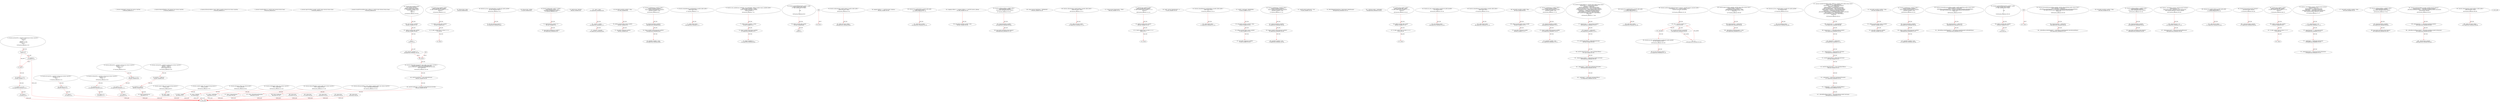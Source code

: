 digraph  {
13 [label="2_ function totalSupply() external view returns (uint256);\n13-function_definition-3-3", method="totalSupply()", type_label=function_definition];
21 [label="3_ function balanceOf(address who) external view returns (uint256);\n21-function_definition-4-4", method="balanceOf(address who)", type_label=function_definition];
33 [label="4_ function allowance(address owner, address spender) external view returns (uint256);\n33-function_definition-5-5", method="allowance(address owner,address spender)", type_label=function_definition];
49 [label="5_ function transfer(address to, uint256 value) external returns (bool);\n49-function_definition-6-6", method="transfer(address to,uint256 value)", type_label=function_definition];
64 [label="6_ function approve(address spender, uint256 value) external returns (bool);\n64-function_definition-7-7", method="approve(address spender,uint256 value)", type_label=function_definition];
79 [label="7_ function transferFrom(address from, address to, uint256 value) external returns (bool);\n79-function_definition-8-8", method="transferFrom(address from,address to,uint256 value)", type_label=function_definition];
129 [label="12_ function mul(uint256 a, uint256 b) internal pure returns (uint256) {\n    if (a == 0) {\n      return 0;\n    }\n    uint256 c = a * b;\n    assert(c / a == b);\n    return c;\n  }\n129-function_definition-13-20", method="mul(uint256 a,uint256 b)", type_label=function_definition];
146 [label="13_ if_a == 0\n146-if-14-16", method="mul(uint256 a,uint256 b)", type_label=if];
2062 [label="13_ end_if", method="mul(uint256 a,uint256 b)", type_label=end_if];
151 [label="14_ return 0;\n151-return-15-15", method="mul(uint256 a,uint256 b)", type_label=return];
153 [label="16_ uint256 c = a * b;\n153-new_variable-17-17", method="mul(uint256 a,uint256 b)", type_label=new_variable];
161 [label="17_ assert(c / a == b);\n161-expression_statement-18-18", method="mul(uint256 a,uint256 b)", type_label=expression_statement];
170 [label="18_ return c;\n170-return-19-19", method="mul(uint256 a,uint256 b)", type_label=return];
172 [label="20_ function div(uint256 a, uint256 b) internal pure returns (uint256) {\n    uint256 c = a / b;\n    return c;\n  }\n172-function_definition-21-24", method="div(uint256 a,uint256 b)", type_label=function_definition];
189 [label="21_ uint256 c = a / b;\n189-new_variable-22-22", method="div(uint256 a,uint256 b)", type_label=new_variable];
197 [label="22_ return c;\n197-return-23-23", method="div(uint256 a,uint256 b)", type_label=return];
199 [label="24_ function sub(uint256 a, uint256 b) internal pure returns (uint256) {\n    assert(b <= a);\n    return a - b;\n  }\n199-function_definition-25-28", method="sub(uint256 a,uint256 b)", type_label=function_definition];
216 [label="25_ assert(b <= a);\n216-expression_statement-26-26", method="sub(uint256 a,uint256 b)", type_label=expression_statement];
223 [label="26_ return a - b;\n223-return-27-27", method="sub(uint256 a,uint256 b)", type_label=return];
227 [label="28_ function add(uint256 a, uint256 b) internal pure returns (uint256) {\n    uint256 c = a + b;\n    assert(c >= a);\n    return c;\n  }\n227-function_definition-29-33", method="add(uint256 a,uint256 b)", type_label=function_definition];
244 [label="29_ uint256 c = a + b;\n244-new_variable-30-30", method="add(uint256 a,uint256 b)", type_label=new_variable];
252 [label="30_ assert(c >= a);\n252-expression_statement-31-31", method="add(uint256 a,uint256 b)", type_label=expression_statement];
259 [label="31_ return c;\n259-return-32-32", method="add(uint256 a,uint256 b)", type_label=return];
261 [label="33_ function ceil(uint256 a, uint256 m) internal pure returns (uint256) {\n    uint256 c = add(a,m);\n    uint256 d = sub(c,1);\n    return mul(div(d,m),m);\n  }\n261-function_definition-34-38", method="ceil(uint256 a,uint256 m)", type_label=function_definition];
278 [label="34_ uint256 c = add(a,m);\n278-new_variable-35-35", method="ceil(uint256 a,uint256 m)", type_label=new_variable];
289 [label="35_ uint256 d = sub(c,1);\n289-new_variable-36-36", method="ceil(uint256 a,uint256 m)", type_label=new_variable];
300 [label="36_ return mul(div(d,m),m);\n300-return-37-37", method="ceil(uint256 a,uint256 m)", type_label=return];
318 [label="40_ function bug_unchk43() public{\naddress payable addr_unchk43;\nif (!addr_unchk43.send (10 ether) || 1==1)\n	{revert();}\n}\n318-function_definition-41-45", method="bug_unchk43()", type_label=function_definition];
322 [label="41_ address payable addr_unchk43;\n322-new_variable-42-42", method="bug_unchk43()", type_label=new_variable];
327 [label="42_ if_!addr_unchk43.send (10 ether) || 1==1\n327-if-43-44", method="bug_unchk43()", type_label=if];
2243 [label="42_ end_if", method="bug_unchk43()", type_label=end_if];
343 [label="45_ string private _name;\n343-new_variable-46-46", method="", type_label=new_variable];
348 [label="46_ function my_func_uncheck48(address payable dst) public payable{\n        dst.call.value(msg.value)(\"\");\n    }\n348-function_definition-47-49", method="my_func_uncheck48(address payable dst)", type_label=function_definition];
357 [label="47_ dst.call.value(msg.value)(\"\");\n357-expression_statement-48-48", method="my_func_uncheck48(address payable dst)", type_label=expression_statement];
372 [label="49_ string private _symbol;\n372-new_variable-50-50", method="", type_label=new_variable];
377 [label="50_ function withdrawBal_unchk17 () public{\n	uint64 Balances_unchk17 = 0;\n	msg.sender.send(Balances_unchk17);}\n377-function_definition-51-53", method="withdrawBal_unchk17()", type_label=function_definition];
381 [label="51_ uint64 Balances_unchk17 = 0;\n381-new_variable-52-52", method="withdrawBal_unchk17()", type_label=new_variable];
387 [label="52_ msg.sender.send(Balances_unchk17);\n387-expression_statement-53-53", method="withdrawBal_unchk17()", type_label=expression_statement];
396 [label="53_ uint8 private _decimals;\n396-new_variable-54-54", method="", type_label=new_variable];
415 [label="55_ _name = name;\n415-expression_statement-56-56", method="", type_label=expression_statement];
419 [label="56_ _symbol = symbol;\n419-expression_statement-57-57", method="", type_label=expression_statement];
423 [label="57_ _decimals = decimals;\n423-expression_statement-58-58", method="", type_label=expression_statement];
427 [label="59_ bool public payedOut_unchk32 = false;\n427-new_variable-60-60", method="", type_label=new_variable];
434 [label="60_ address payable public winner_unchk32;\n434-new_variable-61-61", method="", type_label=new_variable];
439 [label="61_ uint public winAmount_unchk32;\n439-new_variable-62-62", method="", type_label=new_variable];
444 [label="62_ function sendToWinner_unchk32() public {\n        require(!payedOut_unchk32);\n        winner_unchk32.send(winAmount_unchk32);\n        payedOut_unchk32 = true;\n    }\n444-function_definition-63-67", method="sendToWinner_unchk32()", type_label=function_definition];
448 [label="63_ require(!payedOut_unchk32);\n448-expression_statement-64-64", method="sendToWinner_unchk32()", type_label=expression_statement];
454 [label="64_ winner_unchk32.send(winAmount_unchk32);\n454-expression_statement-65-65", method="sendToWinner_unchk32()", type_label=expression_statement];
461 [label="65_ payedOut_unchk32 = true;\n461-expression_statement-66-66", method="sendToWinner_unchk32()", type_label=expression_statement];
466 [label="67_ function name() public view returns(string memory) {\n    return _name;\n  }\n466-function_definition-68-70", method="name()", type_label=function_definition];
475 [label="68_ return _name;\n475-return-69-69", method="name()", type_label=return];
477 [label="70_ function unhandledsend_unchk38(address payable callee) public {\n    callee.send(5 ether);\n  }\n477-function_definition-71-73", method="unhandledsend_unchk38(address payable callee)", type_label=function_definition];
485 [label="71_ callee.send(5 ether);\n485-expression_statement-72-72", method="unhandledsend_unchk38(address payable callee)", type_label=expression_statement];
493 [label="73_ function symbol() public view returns(string memory) {\n    return _symbol;\n  }\n493-function_definition-74-76", method="symbol()", type_label=function_definition];
502 [label="74_ return _symbol;\n502-return-75-75", method="symbol()", type_label=return];
504 [label="76_ function cash_unchk46(uint roundIndex, uint subpotIndex, address payable winner_unchk46) public{\n        uint64 subpot_unchk46 = 3 ether;\n        winner_unchk46.send(subpot_unchk46);   \n        subpot_unchk46= 0;\n}\n504-function_definition-77-81", method="cash_unchk46(uint roundIndex,uint subpotIndex,address payable winner_unchk46)", type_label=function_definition];
520 [label="77_ uint64 subpot_unchk46 = 3 ether;\n520-new_variable-78-78", method="cash_unchk46(uint roundIndex,uint subpotIndex,address payable winner_unchk46)", type_label=new_variable];
527 [label="78_ winner_unchk46.send(subpot_unchk46);\n527-expression_statement-79-79", method="cash_unchk46(uint roundIndex,uint subpotIndex,address payable winner_unchk46)", type_label=expression_statement];
534 [label="79_ subpot_unchk46= 0;\n534-expression_statement-80-80", method="cash_unchk46(uint roundIndex,uint subpotIndex,address payable winner_unchk46)", type_label=expression_statement];
538 [label="81_ function decimals() public view returns(uint8) {\n    return _decimals;\n  }\n538-function_definition-82-84", method="decimals()", type_label=function_definition];
547 [label="82_ return _decimals;\n547-return-83-83", method="decimals()", type_label=return];
549 [label="84_ function UncheckedExternalCall_unchk4 () public\n{  address payable addr_unchk4;\n   if (! addr_unchk4.send (42 ether))  \n      { \n      }\n	else\n      { \n      }\n}\n549-function_definition-85-93", method="UncheckedExternalCall_unchk4()", type_label=function_definition];
553 [label="85_ address payable addr_unchk4;\n553-new_variable-86-86", method="UncheckedExternalCall_unchk4()", type_label=new_variable];
558 [label="86_ if\n558-if-87-92", method="UncheckedExternalCall_unchk4()", type_label=if];
2474 [label="86_ end_if", method="UncheckedExternalCall_unchk4()", type_label=end_if];
580 [label="96_ function callnotchecked_unchk37(address payable callee) public {\n    callee.call.value(1 ether);\n  }\n580-function_definition-97-99", method="callnotchecked_unchk37(address payable callee)", type_label=function_definition];
588 [label="97_ callee.call.value(1 ether);\n588-expression_statement-98-98", method="callnotchecked_unchk37(address payable callee)", type_label=expression_statement];
598 [label="99_ mapping (address => uint256) private _balances;\n598-new_variable-100-100", method="", type_label=new_variable];
605 [label="100_ function bug_unchk3(address payable addr) public\n      {addr.send (42 ether); }\n605-function_definition-101-102", method="bug_unchk3(address payable addr)", type_label=function_definition];
613 [label="101_ addr.send (42 ether);\n613-expression_statement-102-102", method="bug_unchk3(address payable addr)", type_label=expression_statement];
621 [label="102_ mapping (address => mapping (address => uint256)) private _allowed;\n621-new_variable-103-103", method="", type_label=new_variable];
630 [label="103_ bool public payedOut_unchk9 = false;\n630-new_variable-104-104", method="", type_label=new_variable];
637 [label="104_ function withdrawLeftOver_unchk9() public {\n        require(payedOut_unchk9);\n        msg.sender.send(address(this).balance);\n    }\n637-function_definition-105-108", method="withdrawLeftOver_unchk9()", type_label=function_definition];
641 [label="105_ require(payedOut_unchk9);\n641-expression_statement-106-106", method="withdrawLeftOver_unchk9()", type_label=expression_statement];
646 [label="106_ msg.sender.send(address(this).balance);\n646-expression_statement-107-107", method="withdrawLeftOver_unchk9()", type_label=expression_statement];
659 [label="108_ string constant tokenName = \"HYDROGEN\";\n659-new_variable-109-109", method="", type_label=new_variable];
665 [label="109_ function callnotchecked_unchk25(address payable callee) public {\n    callee.call.value(1 ether);\n  }\n665-function_definition-110-112", method="callnotchecked_unchk25(address payable callee)", type_label=function_definition];
673 [label="110_ callee.call.value(1 ether);\n673-expression_statement-111-111", method="callnotchecked_unchk25(address payable callee)", type_label=expression_statement];
683 [label="112_ string constant tokenSymbol = \"HGN\";\n683-new_variable-113-113", method="", type_label=new_variable];
689 [label="113_ function bug_unchk19() public{\naddress payable addr_unchk19;\nif (!addr_unchk19.send (10 ether) || 1==1)\n	{revert();}\n}\n689-function_definition-114-118", method="bug_unchk19()", type_label=function_definition];
693 [label="114_ address payable addr_unchk19;\n693-new_variable-115-115", method="bug_unchk19()", type_label=new_variable];
698 [label="115_ if_!addr_unchk19.send (10 ether) || 1==1\n698-if-116-117", method="bug_unchk19()", type_label=if];
2614 [label="115_ end_if", method="bug_unchk19()", type_label=end_if];
714 [label="118_ uint8  constant tokenDecimals = 4;\n714-new_variable-119-119", method="", type_label=new_variable];
719 [label="119_ function unhandledsend_unchk26(address payable callee) public {\n    callee.send(5 ether);\n  }\n719-function_definition-120-122", method="unhandledsend_unchk26(address payable callee)", type_label=function_definition];
727 [label="120_ callee.send(5 ether);\n727-expression_statement-121-121", method="unhandledsend_unchk26(address payable callee)", type_label=expression_statement];
735 [label="122_ uint256 _totalSupply =8000000000;\n735-new_variable-123-123", method="", type_label=new_variable];
740 [label="123_ bool public payedOut_unchk20 = false;\n740-new_variable-124-124", method="", type_label=new_variable];
747 [label="124_ address payable public winner_unchk20;\n747-new_variable-125-125", method="", type_label=new_variable];
752 [label="125_ uint public winAmount_unchk20;\n752-new_variable-126-126", method="", type_label=new_variable];
757 [label="126_ function sendToWinner_unchk20() public {\n        require(!payedOut_unchk20);\n        winner_unchk20.send(winAmount_unchk20);\n        payedOut_unchk20 = true;\n    }\n757-function_definition-127-131", method="sendToWinner_unchk20()", type_label=function_definition];
761 [label="127_ require(!payedOut_unchk20);\n761-expression_statement-128-128", method="sendToWinner_unchk20()", type_label=expression_statement];
767 [label="128_ winner_unchk20.send(winAmount_unchk20);\n767-expression_statement-129-129", method="sendToWinner_unchk20()", type_label=expression_statement];
774 [label="129_ payedOut_unchk20 = true;\n774-expression_statement-130-130", method="sendToWinner_unchk20()", type_label=expression_statement];
779 [label="131_ uint256 public basePercent = 100;\n779-new_variable-132-132", method="", type_label=new_variable];
786 [label="132_ ERC20Detailed(tokenName, tokenSymbol, tokenDecimals)\n786-expression_statement-133-133", method="", type_label=expression_statement];
795 [label="133_ _mint(msg.sender, _totalSupply);\n795-expression_statement-134-134", method="", type_label=expression_statement];
804 [label="135_ function bug_unchk7() public{\naddress payable addr_unchk7;\nif (!addr_unchk7.send (10 ether) || 1==1)\n	{revert();}\n}\n804-function_definition-136-140", method="bug_unchk7()", type_label=function_definition];
808 [label="136_ address payable addr_unchk7;\n808-new_variable-137-137", method="bug_unchk7()", type_label=new_variable];
813 [label="137_ if_!addr_unchk7.send (10 ether) || 1==1\n813-if-138-139", method="bug_unchk7()", type_label=if];
2729 [label="137_ end_if", method="bug_unchk7()", type_label=end_if];
829 [label="140_ function totalSupply() public view returns (uint256) {\n    return _totalSupply;\n  }\n829-function_definition-141-143", method="totalSupply()", type_label=function_definition];
838 [label="141_ return _totalSupply;\n838-return-142-142", method="totalSupply()", type_label=return];
840 [label="143_ function my_func_unchk23(address payable dst) public payable{\n        dst.send(msg.value);\n    }\n840-function_definition-144-146", method="my_func_unchk23(address payable dst)", type_label=function_definition];
849 [label="144_ dst.send(msg.value);\n849-expression_statement-145-145", method="my_func_unchk23(address payable dst)", type_label=expression_statement];
858 [label="146_ function balanceOf(address owner) public view returns (uint256) {\n    return _balances[owner];\n  }\n858-function_definition-147-149", method="balanceOf(address owner)", type_label=function_definition];
871 [label="147_ return _balances[owner];\n871-return-148-148", method="balanceOf(address owner)", type_label=return];
875 [label="149_ function unhandledsend_unchk14(address payable callee) public {\n    callee.send(5 ether);\n  }\n875-function_definition-150-152", method="unhandledsend_unchk14(address payable callee)", type_label=function_definition];
883 [label="150_ callee.send(5 ether);\n883-expression_statement-151-151", method="unhandledsend_unchk14(address payable callee)", type_label=expression_statement];
891 [label="152_ function allowance(address owner, address spender) public view returns (uint256) {\n    return _allowed[owner][spender];\n  }\n891-function_definition-153-155", method="allowance(address owner,address spender)", type_label=function_definition];
908 [label="153_ return _allowed[owner][spender];\n908-return-154-154", method="allowance(address owner,address spender)", type_label=return];
914 [label="155_ function bug_unchk30() public{\nuint receivers_unchk30;\naddress payable addr_unchk30;\nif (!addr_unchk30.send(42 ether))\n	{receivers_unchk30 +=1;}\nelse\n	{revert();}\n}\n914-function_definition-156-163", method="bug_unchk30()", type_label=function_definition];
918 [label="156_ uint receivers_unchk30;\n918-new_variable-157-157", method="bug_unchk30()", type_label=new_variable];
923 [label="157_ address payable addr_unchk30;\n923-new_variable-158-158", method="bug_unchk30()", type_label=new_variable];
928 [label="158_ if\n928-if-159-162", method="bug_unchk30()", type_label=if];
2844 [label="158_ end_if", method="bug_unchk30()", type_label=end_if];
938 [label="159_ receivers_unchk30 +=1;\n938-expression_statement-160-160", method="bug_unchk30()", type_label=expression_statement];
945 [label="163_ function findtwoPercent(uint256 value) public view returns (uint256)  {\n    uint256 roundValue = value.ceil(basePercent);\n    uint256 twoPercent = roundValue.mul(basePercent).div(5000);\n    return twoPercent;\n  }\n945-function_definition-164-168", method="findtwoPercent(uint256 value)", type_label=function_definition];
958 [label="164_ uint256 roundValue = value.ceil(basePercent);\n958-new_variable-165-165", method="findtwoPercent(uint256 value)", type_label=new_variable];
969 [label="165_ uint256 twoPercent = roundValue.mul(basePercent).div(5000);\n969-new_variable-166-166", method="findtwoPercent(uint256 value)", type_label=new_variable];
985 [label="166_ return twoPercent;\n985-return-167-167", method="findtwoPercent(uint256 value)", type_label=return];
987 [label="168_ bool public payedOut_unchk8 = false;\n987-new_variable-169-169", method="", type_label=new_variable];
994 [label="169_ address payable public winner_unchk8;\n994-new_variable-170-170", method="", type_label=new_variable];
999 [label="170_ uint public winAmount_unchk8;\n999-new_variable-171-171", method="", type_label=new_variable];
1004 [label="171_ function sendToWinner_unchk8() public {\n        require(!payedOut_unchk8);\n        winner_unchk8.send(winAmount_unchk8);\n        payedOut_unchk8 = true;\n    }\n1004-function_definition-172-176", method="sendToWinner_unchk8()", type_label=function_definition];
1008 [label="172_ require(!payedOut_unchk8);\n1008-expression_statement-173-173", method="sendToWinner_unchk8()", type_label=expression_statement];
1014 [label="173_ winner_unchk8.send(winAmount_unchk8);\n1014-expression_statement-174-174", method="sendToWinner_unchk8()", type_label=expression_statement];
1021 [label="174_ payedOut_unchk8 = true;\n1021-expression_statement-175-175", method="sendToWinner_unchk8()", type_label=expression_statement];
1026 [label="176_ function transfer(address to, uint256 value) public returns (bool) {\n    require(value <= _balances[msg.sender]);\n    require(to != address(0));\n    uint256 tokensToBurn = findtwoPercent(value);\n    uint256 tokensToTransfer = value.sub(tokensToBurn);\n    _balances[msg.sender] = _balances[msg.sender].sub(value);\n    _balances[to] = _balances[to].add(tokensToTransfer);\n    _totalSupply = _totalSupply.sub(tokensToBurn);\n    emit Transfer(msg.sender, to, tokensToTransfer);\n    emit Transfer(msg.sender, address(0), tokensToBurn);\n    return true;\n  }\n1026-function_definition-177-188", method="transfer(address to,uint256 value)", type_label=function_definition];
1042 [label="177_ require(value <= _balances[msg.sender]);\n1042-expression_statement-178-178", method="transfer(address to,uint256 value)", type_label=expression_statement];
1053 [label="178_ require(to != address(0));\n1053-expression_statement-179-179", method="transfer(address to,uint256 value)", type_label=expression_statement];
1062 [label="179_ uint256 tokensToBurn = findtwoPercent(value);\n1062-new_variable-180-180", method="transfer(address to,uint256 value)", type_label=new_variable];
1071 [label="180_ uint256 tokensToTransfer = value.sub(tokensToBurn);\n1071-new_variable-181-181", method="transfer(address to,uint256 value)", type_label=new_variable];
1082 [label="181_ _balances[msg.sender] = _balances[msg.sender].sub(value);\n1082-expression_statement-182-182", method="transfer(address to,uint256 value)", type_label=expression_statement];
1099 [label="182_ _balances[to] = _balances[to].add(tokensToTransfer);\n1099-expression_statement-183-183", method="transfer(address to,uint256 value)", type_label=expression_statement];
1112 [label="183_ _totalSupply = _totalSupply.sub(tokensToBurn);\n1112-expression_statement-184-184", method="transfer(address to,uint256 value)", type_label=expression_statement];
1143 [label="186_ return true;\n1143-return-187-187", method="transfer(address to,uint256 value)", type_label=return];
1146 [label="188_ function bug_unchk39(address payable addr) public\n      {addr.send (4 ether); }\n1146-function_definition-189-190", method="bug_unchk39(address payable addr)", type_label=function_definition];
1154 [label="189_ addr.send (4 ether);\n1154-expression_statement-190-190", method="bug_unchk39(address payable addr)", type_label=expression_statement];
1162 [label="190_ function multiTransfer(address[] memory receivers, uint256[] memory amounts) public {\n    for (uint256 i = 0; i < receivers.length; i++) {\n      transfer(receivers[i], amounts[i]);\n    }\n  }\n1162-function_definition-191-195", method="multiTransfer(address[] memory receivers,uint256[] memory amounts)", type_label=function_definition];
1176 [label="191_ for(i < receivers.length;;i++)\n1176-for-192-194", method="multiTransfer(address[] memory receivers,uint256[] memory amounts)", type_label=for];
3092 [label="191_ end_loop", method="multiTransfer(address[] memory receivers,uint256[] memory amounts)", type_label=end_loop];
1189 [label="191_ i++\n1189-expression_statement-192-192", method="multiTransfer(address[] memory receivers,uint256[] memory amounts)", type_label=expression_statement];
1192 [label="192_ transfer(receivers[i], amounts[i]);\n1192-expression_statement-193-193", method="multiTransfer(address[] memory receivers,uint256[] memory amounts)", type_label=expression_statement];
1203 [label="195_ function my_func_uncheck36(address payable dst) public payable{\n        dst.call.value(msg.value)(\"\");\n    }\n1203-function_definition-196-198", method="my_func_uncheck36(address payable dst)", type_label=function_definition];
1212 [label="196_ dst.call.value(msg.value)(\"\");\n1212-expression_statement-197-197", method="my_func_uncheck36(address payable dst)", type_label=expression_statement];
1227 [label="198_ function approve(address spender, uint256 value) public returns (bool) {\n    require(spender != address(0));\n    _allowed[msg.sender][spender] = value;\n    emit Approval(msg.sender, spender, value);\n    return true;\n  }\n1227-function_definition-199-204", method="approve(address spender,uint256 value)", type_label=function_definition];
1243 [label="199_ require(spender != address(0));\n1243-expression_statement-200-200", method="approve(address spender,uint256 value)", type_label=expression_statement];
1252 [label="200_ _allowed[msg.sender][spender] = value;\n1252-expression_statement-201-201", method="approve(address spender,uint256 value)", type_label=expression_statement];
1272 [label="202_ return true;\n1272-return-203-203", method="approve(address spender,uint256 value)", type_label=return];
1275 [label="204_ function my_func_unchk35(address payable dst) public payable{\n        dst.send(msg.value);\n    }\n1275-function_definition-205-207", method="my_func_unchk35(address payable dst)", type_label=function_definition];
1284 [label="205_ dst.send(msg.value);\n1284-expression_statement-206-206", method="my_func_unchk35(address payable dst)", type_label=expression_statement];
1293 [label="207_ function transferFrom(address from, address to, uint256 value) public returns (bool) {\n    require(value <= _balances[from]);\n    require(value <= _allowed[from][msg.sender]);\n    require(to != address(0));\n    _balances[from] = _balances[from].sub(value);\n    uint256 tokensToBurn = findtwoPercent(value);\n    uint256 tokensToTransfer = value.sub(tokensToBurn);\n    _balances[to] = _balances[to].add(tokensToTransfer);\n    _totalSupply = _totalSupply.sub(tokensToBurn);\n    _allowed[from][msg.sender] = _allowed[from][msg.sender].sub(value);\n    emit Transfer(from, to, tokensToTransfer);\n    emit Transfer(from, address(0), tokensToBurn);\n    return true;\n  }\n1293-function_definition-208-221", method="transferFrom(address from,address to,uint256 value)", type_label=function_definition];
1313 [label="208_ require(value <= _balances[from]);\n1313-expression_statement-209-209", method="transferFrom(address from,address to,uint256 value)", type_label=expression_statement];
1322 [label="209_ require(value <= _allowed[from][msg.sender]);\n1322-expression_statement-210-210", method="transferFrom(address from,address to,uint256 value)", type_label=expression_statement];
1335 [label="210_ require(to != address(0));\n1335-expression_statement-211-211", method="transferFrom(address from,address to,uint256 value)", type_label=expression_statement];
1344 [label="211_ _balances[from] = _balances[from].sub(value);\n1344-expression_statement-212-212", method="transferFrom(address from,address to,uint256 value)", type_label=expression_statement];
1357 [label="212_ uint256 tokensToBurn = findtwoPercent(value);\n1357-new_variable-213-213", method="transferFrom(address from,address to,uint256 value)", type_label=new_variable];
1366 [label="213_ uint256 tokensToTransfer = value.sub(tokensToBurn);\n1366-new_variable-214-214", method="transferFrom(address from,address to,uint256 value)", type_label=new_variable];
1377 [label="214_ _balances[to] = _balances[to].add(tokensToTransfer);\n1377-expression_statement-215-215", method="transferFrom(address from,address to,uint256 value)", type_label=expression_statement];
1390 [label="215_ _totalSupply = _totalSupply.sub(tokensToBurn);\n1390-expression_statement-216-216", method="transferFrom(address from,address to,uint256 value)", type_label=expression_statement];
1399 [label="216_ _allowed[from][msg.sender] = _allowed[from][msg.sender].sub(value);\n1399-expression_statement-217-217", method="transferFrom(address from,address to,uint256 value)", type_label=expression_statement];
1438 [label="219_ return true;\n1438-return-220-220", method="transferFrom(address from,address to,uint256 value)", type_label=return];
1441 [label="221_ bool public payedOut_unchk44 = false;\n1441-new_variable-222-222", method="", type_label=new_variable];
1448 [label="222_ address payable public winner_unchk44;\n1448-new_variable-223-223", method="", type_label=new_variable];
1453 [label="223_ uint public winAmount_unchk44;\n1453-new_variable-224-224", method="", type_label=new_variable];
1458 [label="224_ function sendToWinner_unchk44() public {\n        require(!payedOut_unchk44);\n        winner_unchk44.send(winAmount_unchk44);\n        payedOut_unchk44 = true;\n    }\n1458-function_definition-225-229", method="sendToWinner_unchk44()", type_label=function_definition];
1462 [label="225_ require(!payedOut_unchk44);\n1462-expression_statement-226-226", method="sendToWinner_unchk44()", type_label=expression_statement];
1468 [label="226_ winner_unchk44.send(winAmount_unchk44);\n1468-expression_statement-227-227", method="sendToWinner_unchk44()", type_label=expression_statement];
1475 [label="227_ payedOut_unchk44 = true;\n1475-expression_statement-228-228", method="sendToWinner_unchk44()", type_label=expression_statement];
1480 [label="229_ function increaseAllowance(address spender, uint256 addedValue) public returns (bool) {\n    require(spender != address(0));\n    _allowed[msg.sender][spender] = (_allowed[msg.sender][spender].add(addedValue));\n    emit Approval(msg.sender, spender, _allowed[msg.sender][spender]);\n    return true;\n  }\n1480-function_definition-230-235", method="increaseAllowance(address spender,uint256 addedValue)", type_label=function_definition];
1496 [label="230_ require(spender != address(0));\n1496-expression_statement-231-231", method="increaseAllowance(address spender,uint256 addedValue)", type_label=expression_statement];
1505 [label="231_ _allowed[msg.sender][spender] = (_allowed[msg.sender][spender].add(addedValue));\n1505-expression_statement-232-232", method="increaseAllowance(address spender,uint256 addedValue)", type_label=expression_statement];
1543 [label="233_ return true;\n1543-return-234-234", method="increaseAllowance(address spender,uint256 addedValue)", type_label=return];
1546 [label="235_ function UncheckedExternalCall_unchk40 () public\n{  address payable addr_unchk40;\n   if (! addr_unchk40.send (2 ether))  \n      { \n      }\n	else\n      { \n      }\n}\n1546-function_definition-236-244", method="UncheckedExternalCall_unchk40()", type_label=function_definition];
1550 [label="236_ address payable addr_unchk40;\n1550-new_variable-237-237", method="UncheckedExternalCall_unchk40()", type_label=new_variable];
1555 [label="237_ if\n1555-if-238-243", method="UncheckedExternalCall_unchk40()", type_label=if];
3471 [label="237_ end_if", method="UncheckedExternalCall_unchk40()", type_label=end_if];
1566 [label="244_ function decreaseAllowance(address spender, uint256 subtractedValue) public returns (bool) {\n    require(spender != address(0));\n    _allowed[msg.sender][spender] = (_allowed[msg.sender][spender].sub(subtractedValue));\n    emit Approval(msg.sender, spender, _allowed[msg.sender][spender]);\n    return true;\n  }\n1566-function_definition-245-250", method="decreaseAllowance(address spender,uint256 subtractedValue)", type_label=function_definition];
1582 [label="245_ require(spender != address(0));\n1582-expression_statement-246-246", method="decreaseAllowance(address spender,uint256 subtractedValue)", type_label=expression_statement];
1591 [label="246_ _allowed[msg.sender][spender] = (_allowed[msg.sender][spender].sub(subtractedValue));\n1591-expression_statement-247-247", method="decreaseAllowance(address spender,uint256 subtractedValue)", type_label=expression_statement];
1629 [label="248_ return true;\n1629-return-249-249", method="decreaseAllowance(address spender,uint256 subtractedValue)", type_label=return];
1632 [label="250_ bool public payedOut_unchk33 = false;\n1632-new_variable-251-251", method="", type_label=new_variable];
1639 [label="251_ function withdrawLeftOver_unchk33() public {\n        require(payedOut_unchk33);\n        msg.sender.send(address(this).balance);\n    }\n1639-function_definition-252-255", method="withdrawLeftOver_unchk33()", type_label=function_definition];
1643 [label="252_ require(payedOut_unchk33);\n1643-expression_statement-253-253", method="withdrawLeftOver_unchk33()", type_label=expression_statement];
1648 [label="253_ msg.sender.send(address(this).balance);\n1648-expression_statement-254-254", method="withdrawLeftOver_unchk33()", type_label=expression_statement];
1661 [label="255_ function _mint(address account, uint256 amount) internal {\n    require(amount != 0);\n    _balances[account] = _balances[account].add(amount);\n    emit Transfer(address(0), account, amount);\n  }\n1661-function_definition-256-260", method="_mint(address account,uint256 amount)", type_label=function_definition];
1673 [label="256_ require(amount != 0);\n1673-expression_statement-257-257", method="_mint(address account,uint256 amount)", type_label=expression_statement];
1680 [label="257_ _balances[account] = _balances[account].add(amount);\n1680-expression_statement-258-258", method="_mint(address account,uint256 amount)", type_label=expression_statement];
1703 [label="260_ function bug_unchk27(address payable addr) public\n      {addr.send (42 ether); }\n1703-function_definition-261-262", method="bug_unchk27(address payable addr)", type_label=function_definition];
1711 [label="261_ addr.send (42 ether);\n1711-expression_statement-262-262", method="bug_unchk27(address payable addr)", type_label=expression_statement];
1719 [label="262_ function burn(uint256 amount) external {\n    _burn(msg.sender, amount);\n  }\n1719-function_definition-263-265", method="burn(uint256 amount)", type_label=function_definition];
1727 [label="263_ _burn(msg.sender, amount);\n1727-expression_statement-264-264", method="burn(uint256 amount)", type_label=expression_statement];
1736 [label="265_ function bug_unchk31() public{\naddress payable addr_unchk31;\nif (!addr_unchk31.send (10 ether) || 1==1)\n	{revert();}\n}\n1736-function_definition-266-270", method="bug_unchk31()", type_label=function_definition];
1740 [label="266_ address payable addr_unchk31;\n1740-new_variable-267-267", method="bug_unchk31()", type_label=new_variable];
1745 [label="267_ if_!addr_unchk31.send (10 ether) || 1==1\n1745-if-268-269", method="bug_unchk31()", type_label=if];
3661 [label="267_ end_if", method="bug_unchk31()", type_label=end_if];
1761 [label="270_ function _burn(address account, uint256 amount) internal {\n    require(amount != 0);\n    require(amount <= _balances[account]);\n    _totalSupply = _totalSupply.sub(amount);\n    _balances[account] = _balances[account].sub(amount);\n    emit Transfer(account, address(0), amount);\n  }\n1761-function_definition-271-277", method="_burn(address account,uint256 amount)", type_label=function_definition];
1773 [label="271_ require(amount != 0);\n1773-expression_statement-272-272", method="_burn(address account,uint256 amount)", type_label=expression_statement];
1780 [label="272_ require(amount <= _balances[account]);\n1780-expression_statement-273-273", method="_burn(address account,uint256 amount)", type_label=expression_statement];
1789 [label="273_ _totalSupply = _totalSupply.sub(amount);\n1789-expression_statement-274-274", method="_burn(address account,uint256 amount)", type_label=expression_statement];
1798 [label="274_ _balances[account] = _balances[account].sub(amount);\n1798-expression_statement-275-275", method="_burn(address account,uint256 amount)", type_label=expression_statement];
1821 [label="277_ bool public payedOut_unchk45 = false;\n1821-new_variable-278-278", method="", type_label=new_variable];
1828 [label="278_ function withdrawLeftOver_unchk45() public {\n        require(payedOut_unchk45);\n        msg.sender.send(address(this).balance);\n    }\n1828-function_definition-279-282", method="withdrawLeftOver_unchk45()", type_label=function_definition];
1832 [label="279_ require(payedOut_unchk45);\n1832-expression_statement-280-280", method="withdrawLeftOver_unchk45()", type_label=expression_statement];
1837 [label="280_ msg.sender.send(address(this).balance);\n1837-expression_statement-281-281", method="withdrawLeftOver_unchk45()", type_label=expression_statement];
1850 [label="282_ function burnFrom(address account, uint256 amount) external {\n    require(amount <= _allowed[account][msg.sender]);\n    _allowed[account][msg.sender] = _allowed[account][msg.sender].sub(amount);\n    _burn(account, amount);\n  }\n1850-function_definition-283-287", method="burnFrom(address account,uint256 amount)", type_label=function_definition];
1862 [label="283_ require(amount <= _allowed[account][msg.sender]);\n1862-expression_statement-284-284", method="burnFrom(address account,uint256 amount)", type_label=expression_statement];
1875 [label="284_ _allowed[account][msg.sender] = _allowed[account][msg.sender].sub(amount);\n1875-expression_statement-285-285", method="burnFrom(address account,uint256 amount)", type_label=expression_statement];
1896 [label="285_ _burn(account, amount);\n1896-expression_statement-286-286", method="burnFrom(address account,uint256 amount)", type_label=expression_statement];
1903 [label="287_ function callnotchecked_unchk13(address callee) public {\n    callee.call.value(1 ether);\n  }\n1903-function_definition-288-290", method="callnotchecked_unchk13(address callee)", type_label=function_definition];
1911 [label="288_ callee.call.value(1 ether);\n1911-expression_statement-289-289", method="callnotchecked_unchk13(address callee)", type_label=expression_statement];
1 [label="0_ start_node", method="", type_label=start];
2 [label="0_ exit_node", method="", type_label=exit];
568;
943;
1565;
129 -> 146  [color=red, controlflow_type=next_line, edge_type=CFG_edge, key=0, label=next_line];
146 -> 151  [color=red, controlflow_type=pos_next, edge_type=CFG_edge, key=0, label=pos_next];
146 -> 2062  [color=red, controlflow_type=neg_next, edge_type=CFG_edge, key=0, label=neg_next];
2062 -> 153  [color=red, controlflow_type=next_line, edge_type=CFG_edge, key=0, label=next_line];
151 -> 2062  [color=red, controlflow_type=end_if, edge_type=CFG_edge, key=0, label=end_if];
151 -> 2  [color=red, controlflow_type=return_exit, edge_type=CFG_edge, key=0, label=return_exit];
153 -> 161  [color=red, controlflow_type=next_line, edge_type=CFG_edge, key=0, label=next_line];
161 -> 170  [color=red, controlflow_type=next_line, edge_type=CFG_edge, key=0, label=next_line];
170 -> 2  [color=red, controlflow_type=return_exit, edge_type=CFG_edge, key=0, label=return_exit];
172 -> 189  [color=red, controlflow_type=next_line, edge_type=CFG_edge, key=0, label=next_line];
189 -> 197  [color=red, controlflow_type=next_line, edge_type=CFG_edge, key=0, label=next_line];
197 -> 2  [color=red, controlflow_type=return_exit, edge_type=CFG_edge, key=0, label=return_exit];
199 -> 216  [color=red, controlflow_type=next_line, edge_type=CFG_edge, key=0, label=next_line];
216 -> 223  [color=red, controlflow_type=next_line, edge_type=CFG_edge, key=0, label=next_line];
223 -> 2  [color=red, controlflow_type=return_exit, edge_type=CFG_edge, key=0, label=return_exit];
227 -> 244  [color=red, controlflow_type=next_line, edge_type=CFG_edge, key=0, label=next_line];
244 -> 252  [color=red, controlflow_type=next_line, edge_type=CFG_edge, key=0, label=next_line];
252 -> 259  [color=red, controlflow_type=next_line, edge_type=CFG_edge, key=0, label=next_line];
259 -> 2  [color=red, controlflow_type=return_exit, edge_type=CFG_edge, key=0, label=return_exit];
261 -> 278  [color=red, controlflow_type=next_line, edge_type=CFG_edge, key=0, label=next_line];
278 -> 289  [color=red, controlflow_type=next_line, edge_type=CFG_edge, key=0, label=next_line];
289 -> 300  [color=red, controlflow_type=next_line, edge_type=CFG_edge, key=0, label=next_line];
300 -> 2  [color=red, controlflow_type=return_exit, edge_type=CFG_edge, key=0, label=return_exit];
318 -> 322  [color=red, controlflow_type=next_line, edge_type=CFG_edge, key=0, label=next_line];
322 -> 327  [color=red, controlflow_type=next_line, edge_type=CFG_edge, key=0, label=next_line];
327 -> 2243  [color=red, controlflow_type=neg_next, edge_type=CFG_edge, key=0, label=neg_next];
348 -> 357  [color=red, controlflow_type=next_line, edge_type=CFG_edge, key=0, label=next_line];
377 -> 381  [color=red, controlflow_type=next_line, edge_type=CFG_edge, key=0, label=next_line];
381 -> 387  [color=red, controlflow_type=next_line, edge_type=CFG_edge, key=0, label=next_line];
415 -> 419  [color=red, controlflow_type=next_line, edge_type=CFG_edge, key=0, label=next_line];
419 -> 423  [color=red, controlflow_type=next_line, edge_type=CFG_edge, key=0, label=next_line];
427 -> 434  [color=red, controlflow_type=next_line, edge_type=CFG_edge, key=0, label=next_line];
434 -> 439  [color=red, controlflow_type=next_line, edge_type=CFG_edge, key=0, label=next_line];
444 -> 448  [color=red, controlflow_type=next_line, edge_type=CFG_edge, key=0, label=next_line];
448 -> 454  [color=red, controlflow_type=next_line, edge_type=CFG_edge, key=0, label=next_line];
454 -> 461  [color=red, controlflow_type=next_line, edge_type=CFG_edge, key=0, label=next_line];
466 -> 475  [color=red, controlflow_type=next_line, edge_type=CFG_edge, key=0, label=next_line];
475 -> 2  [color=red, controlflow_type=return_exit, edge_type=CFG_edge, key=0, label=return_exit];
477 -> 485  [color=red, controlflow_type=next_line, edge_type=CFG_edge, key=0, label=next_line];
493 -> 502  [color=red, controlflow_type=next_line, edge_type=CFG_edge, key=0, label=next_line];
502 -> 2  [color=red, controlflow_type=return_exit, edge_type=CFG_edge, key=0, label=return_exit];
504 -> 520  [color=red, controlflow_type=next_line, edge_type=CFG_edge, key=0, label=next_line];
520 -> 527  [color=red, controlflow_type=next_line, edge_type=CFG_edge, key=0, label=next_line];
527 -> 534  [color=red, controlflow_type=next_line, edge_type=CFG_edge, key=0, label=next_line];
538 -> 547  [color=red, controlflow_type=next_line, edge_type=CFG_edge, key=0, label=next_line];
547 -> 2  [color=red, controlflow_type=return_exit, edge_type=CFG_edge, key=0, label=return_exit];
549 -> 553  [color=red, controlflow_type=next_line, edge_type=CFG_edge, key=0, label=next_line];
553 -> 558  [color=red, controlflow_type=next_line, edge_type=CFG_edge, key=0, label=next_line];
580 -> 588  [color=red, controlflow_type=next_line, edge_type=CFG_edge, key=0, label=next_line];
605 -> 613  [color=red, controlflow_type=next_line, edge_type=CFG_edge, key=0, label=next_line];
621 -> 630  [color=red, controlflow_type=next_line, edge_type=CFG_edge, key=0, label=next_line];
637 -> 641  [color=red, controlflow_type=next_line, edge_type=CFG_edge, key=0, label=next_line];
641 -> 646  [color=red, controlflow_type=next_line, edge_type=CFG_edge, key=0, label=next_line];
665 -> 673  [color=red, controlflow_type=next_line, edge_type=CFG_edge, key=0, label=next_line];
689 -> 693  [color=red, controlflow_type=next_line, edge_type=CFG_edge, key=0, label=next_line];
693 -> 698  [color=red, controlflow_type=next_line, edge_type=CFG_edge, key=0, label=next_line];
698 -> 2614  [color=red, controlflow_type=neg_next, edge_type=CFG_edge, key=0, label=neg_next];
719 -> 727  [color=red, controlflow_type=next_line, edge_type=CFG_edge, key=0, label=next_line];
735 -> 740  [color=red, controlflow_type=next_line, edge_type=CFG_edge, key=0, label=next_line];
740 -> 747  [color=red, controlflow_type=next_line, edge_type=CFG_edge, key=0, label=next_line];
747 -> 752  [color=red, controlflow_type=next_line, edge_type=CFG_edge, key=0, label=next_line];
757 -> 761  [color=red, controlflow_type=next_line, edge_type=CFG_edge, key=0, label=next_line];
761 -> 767  [color=red, controlflow_type=next_line, edge_type=CFG_edge, key=0, label=next_line];
767 -> 774  [color=red, controlflow_type=next_line, edge_type=CFG_edge, key=0, label=next_line];
804 -> 808  [color=red, controlflow_type=next_line, edge_type=CFG_edge, key=0, label=next_line];
808 -> 813  [color=red, controlflow_type=next_line, edge_type=CFG_edge, key=0, label=next_line];
813 -> 2729  [color=red, controlflow_type=neg_next, edge_type=CFG_edge, key=0, label=neg_next];
829 -> 838  [color=red, controlflow_type=next_line, edge_type=CFG_edge, key=0, label=next_line];
838 -> 2  [color=red, controlflow_type=return_exit, edge_type=CFG_edge, key=0, label=return_exit];
840 -> 849  [color=red, controlflow_type=next_line, edge_type=CFG_edge, key=0, label=next_line];
858 -> 871  [color=red, controlflow_type=next_line, edge_type=CFG_edge, key=0, label=next_line];
871 -> 2  [color=red, controlflow_type=return_exit, edge_type=CFG_edge, key=0, label=return_exit];
875 -> 883  [color=red, controlflow_type=next_line, edge_type=CFG_edge, key=0, label=next_line];
891 -> 908  [color=red, controlflow_type=next_line, edge_type=CFG_edge, key=0, label=next_line];
908 -> 2  [color=red, controlflow_type=return_exit, edge_type=CFG_edge, key=0, label=return_exit];
914 -> 918  [color=red, controlflow_type=next_line, edge_type=CFG_edge, key=0, label=next_line];
918 -> 923  [color=red, controlflow_type=next_line, edge_type=CFG_edge, key=0, label=next_line];
923 -> 928  [color=red, controlflow_type=next_line, edge_type=CFG_edge, key=0, label=next_line];
928 -> 938  [color=red, controlflow_type=pos_next, edge_type=CFG_edge, key=0, label=pos_next];
2844 -> 945  [color=red, controlflow_type=next_line, edge_type=CFG_edge, key=0, label=next_line];
938 -> 2844  [color=red, controlflow_type=end_if, edge_type=CFG_edge, key=0, label=end_if];
945 -> 958  [color=red, controlflow_type=next_line, edge_type=CFG_edge, key=0, label=next_line];
958 -> 969  [color=red, controlflow_type=next_line, edge_type=CFG_edge, key=0, label=next_line];
969 -> 985  [color=red, controlflow_type=next_line, edge_type=CFG_edge, key=0, label=next_line];
985 -> 2  [color=red, controlflow_type=return_exit, edge_type=CFG_edge, key=0, label=return_exit];
987 -> 994  [color=red, controlflow_type=next_line, edge_type=CFG_edge, key=0, label=next_line];
994 -> 999  [color=red, controlflow_type=next_line, edge_type=CFG_edge, key=0, label=next_line];
1004 -> 1008  [color=red, controlflow_type=next_line, edge_type=CFG_edge, key=0, label=next_line];
1008 -> 1014  [color=red, controlflow_type=next_line, edge_type=CFG_edge, key=0, label=next_line];
1014 -> 1021  [color=red, controlflow_type=next_line, edge_type=CFG_edge, key=0, label=next_line];
1026 -> 1042  [color=red, controlflow_type=next_line, edge_type=CFG_edge, key=0, label=next_line];
1042 -> 1053  [color=red, controlflow_type=next_line, edge_type=CFG_edge, key=0, label=next_line];
1053 -> 1062  [color=red, controlflow_type=next_line, edge_type=CFG_edge, key=0, label=next_line];
1062 -> 1071  [color=red, controlflow_type=next_line, edge_type=CFG_edge, key=0, label=next_line];
1071 -> 1082  [color=red, controlflow_type=next_line, edge_type=CFG_edge, key=0, label=next_line];
1082 -> 1099  [color=red, controlflow_type=next_line, edge_type=CFG_edge, key=0, label=next_line];
1099 -> 1112  [color=red, controlflow_type=next_line, edge_type=CFG_edge, key=0, label=next_line];
1143 -> 2  [color=red, controlflow_type=return_exit, edge_type=CFG_edge, key=0, label=return_exit];
1146 -> 1154  [color=red, controlflow_type=next_line, edge_type=CFG_edge, key=0, label=next_line];
1162 -> 1176  [color=red, controlflow_type=next_line, edge_type=CFG_edge, key=0, label=next_line];
1176 -> 1192  [color=red, controlflow_type=pos_next, edge_type=CFG_edge, key=0, label=pos_next];
1176 -> 3092  [color=red, controlflow_type=neg_next, edge_type=CFG_edge, key=0, label=neg_next];
3092 -> 1203  [color=red, controlflow_type=next_line, edge_type=CFG_edge, key=0, label=next_line];
1189 -> 1176  [color=red, controlflow_type=loop_update, edge_type=CFG_edge, key=0, label=loop_update];
1192 -> 1189  [color=red, controlflow_type=loop_update, edge_type=CFG_edge, key=0, label=loop_update];
1203 -> 1212  [color=red, controlflow_type=next_line, edge_type=CFG_edge, key=0, label=next_line];
1227 -> 1243  [color=red, controlflow_type=next_line, edge_type=CFG_edge, key=0, label=next_line];
1243 -> 1252  [color=red, controlflow_type=next_line, edge_type=CFG_edge, key=0, label=next_line];
1272 -> 2  [color=red, controlflow_type=return_exit, edge_type=CFG_edge, key=0, label=return_exit];
1275 -> 1284  [color=red, controlflow_type=next_line, edge_type=CFG_edge, key=0, label=next_line];
1293 -> 1313  [color=red, controlflow_type=next_line, edge_type=CFG_edge, key=0, label=next_line];
1313 -> 1322  [color=red, controlflow_type=next_line, edge_type=CFG_edge, key=0, label=next_line];
1322 -> 1335  [color=red, controlflow_type=next_line, edge_type=CFG_edge, key=0, label=next_line];
1335 -> 1344  [color=red, controlflow_type=next_line, edge_type=CFG_edge, key=0, label=next_line];
1344 -> 1357  [color=red, controlflow_type=next_line, edge_type=CFG_edge, key=0, label=next_line];
1357 -> 1366  [color=red, controlflow_type=next_line, edge_type=CFG_edge, key=0, label=next_line];
1366 -> 1377  [color=red, controlflow_type=next_line, edge_type=CFG_edge, key=0, label=next_line];
1377 -> 1390  [color=red, controlflow_type=next_line, edge_type=CFG_edge, key=0, label=next_line];
1390 -> 1399  [color=red, controlflow_type=next_line, edge_type=CFG_edge, key=0, label=next_line];
1438 -> 2  [color=red, controlflow_type=return_exit, edge_type=CFG_edge, key=0, label=return_exit];
1441 -> 1448  [color=red, controlflow_type=next_line, edge_type=CFG_edge, key=0, label=next_line];
1448 -> 1453  [color=red, controlflow_type=next_line, edge_type=CFG_edge, key=0, label=next_line];
1458 -> 1462  [color=red, controlflow_type=next_line, edge_type=CFG_edge, key=0, label=next_line];
1462 -> 1468  [color=red, controlflow_type=next_line, edge_type=CFG_edge, key=0, label=next_line];
1468 -> 1475  [color=red, controlflow_type=next_line, edge_type=CFG_edge, key=0, label=next_line];
1480 -> 1496  [color=red, controlflow_type=next_line, edge_type=CFG_edge, key=0, label=next_line];
1496 -> 1505  [color=red, controlflow_type=next_line, edge_type=CFG_edge, key=0, label=next_line];
1543 -> 2  [color=red, controlflow_type=return_exit, edge_type=CFG_edge, key=0, label=return_exit];
1546 -> 1550  [color=red, controlflow_type=next_line, edge_type=CFG_edge, key=0, label=next_line];
1550 -> 1555  [color=red, controlflow_type=next_line, edge_type=CFG_edge, key=0, label=next_line];
1566 -> 1582  [color=red, controlflow_type=next_line, edge_type=CFG_edge, key=0, label=next_line];
1582 -> 1591  [color=red, controlflow_type=next_line, edge_type=CFG_edge, key=0, label=next_line];
1629 -> 2  [color=red, controlflow_type=return_exit, edge_type=CFG_edge, key=0, label=return_exit];
1639 -> 1643  [color=red, controlflow_type=next_line, edge_type=CFG_edge, key=0, label=next_line];
1643 -> 1648  [color=red, controlflow_type=next_line, edge_type=CFG_edge, key=0, label=next_line];
1661 -> 1673  [color=red, controlflow_type=next_line, edge_type=CFG_edge, key=0, label=next_line];
1673 -> 1680  [color=red, controlflow_type=next_line, edge_type=CFG_edge, key=0, label=next_line];
1703 -> 1711  [color=red, controlflow_type=next_line, edge_type=CFG_edge, key=0, label=next_line];
1719 -> 1727  [color=red, controlflow_type=next_line, edge_type=CFG_edge, key=0, label=next_line];
1736 -> 1740  [color=red, controlflow_type=next_line, edge_type=CFG_edge, key=0, label=next_line];
1740 -> 1745  [color=red, controlflow_type=next_line, edge_type=CFG_edge, key=0, label=next_line];
1745 -> 3661  [color=red, controlflow_type=neg_next, edge_type=CFG_edge, key=0, label=neg_next];
1761 -> 1773  [color=red, controlflow_type=next_line, edge_type=CFG_edge, key=0, label=next_line];
1773 -> 1780  [color=red, controlflow_type=next_line, edge_type=CFG_edge, key=0, label=next_line];
1780 -> 1789  [color=red, controlflow_type=next_line, edge_type=CFG_edge, key=0, label=next_line];
1789 -> 1798  [color=red, controlflow_type=next_line, edge_type=CFG_edge, key=0, label=next_line];
1828 -> 1832  [color=red, controlflow_type=next_line, edge_type=CFG_edge, key=0, label=next_line];
1832 -> 1837  [color=red, controlflow_type=next_line, edge_type=CFG_edge, key=0, label=next_line];
1850 -> 1862  [color=red, controlflow_type=next_line, edge_type=CFG_edge, key=0, label=next_line];
1862 -> 1875  [color=red, controlflow_type=next_line, edge_type=CFG_edge, key=0, label=next_line];
1875 -> 1896  [color=red, controlflow_type=next_line, edge_type=CFG_edge, key=0, label=next_line];
1903 -> 1911  [color=red, controlflow_type=next_line, edge_type=CFG_edge, key=0, label=next_line];
568 -> 2474  [color=red, controlflow_type=end_if, edge_type=CFG_edge, key=0, label=end_if];
943 -> 2844  [color=red, controlflow_type=end_if, edge_type=CFG_edge, key=0, label=end_if];
1565 -> 3471  [color=red, controlflow_type=end_if, edge_type=CFG_edge, key=0, label=end_if];
}
